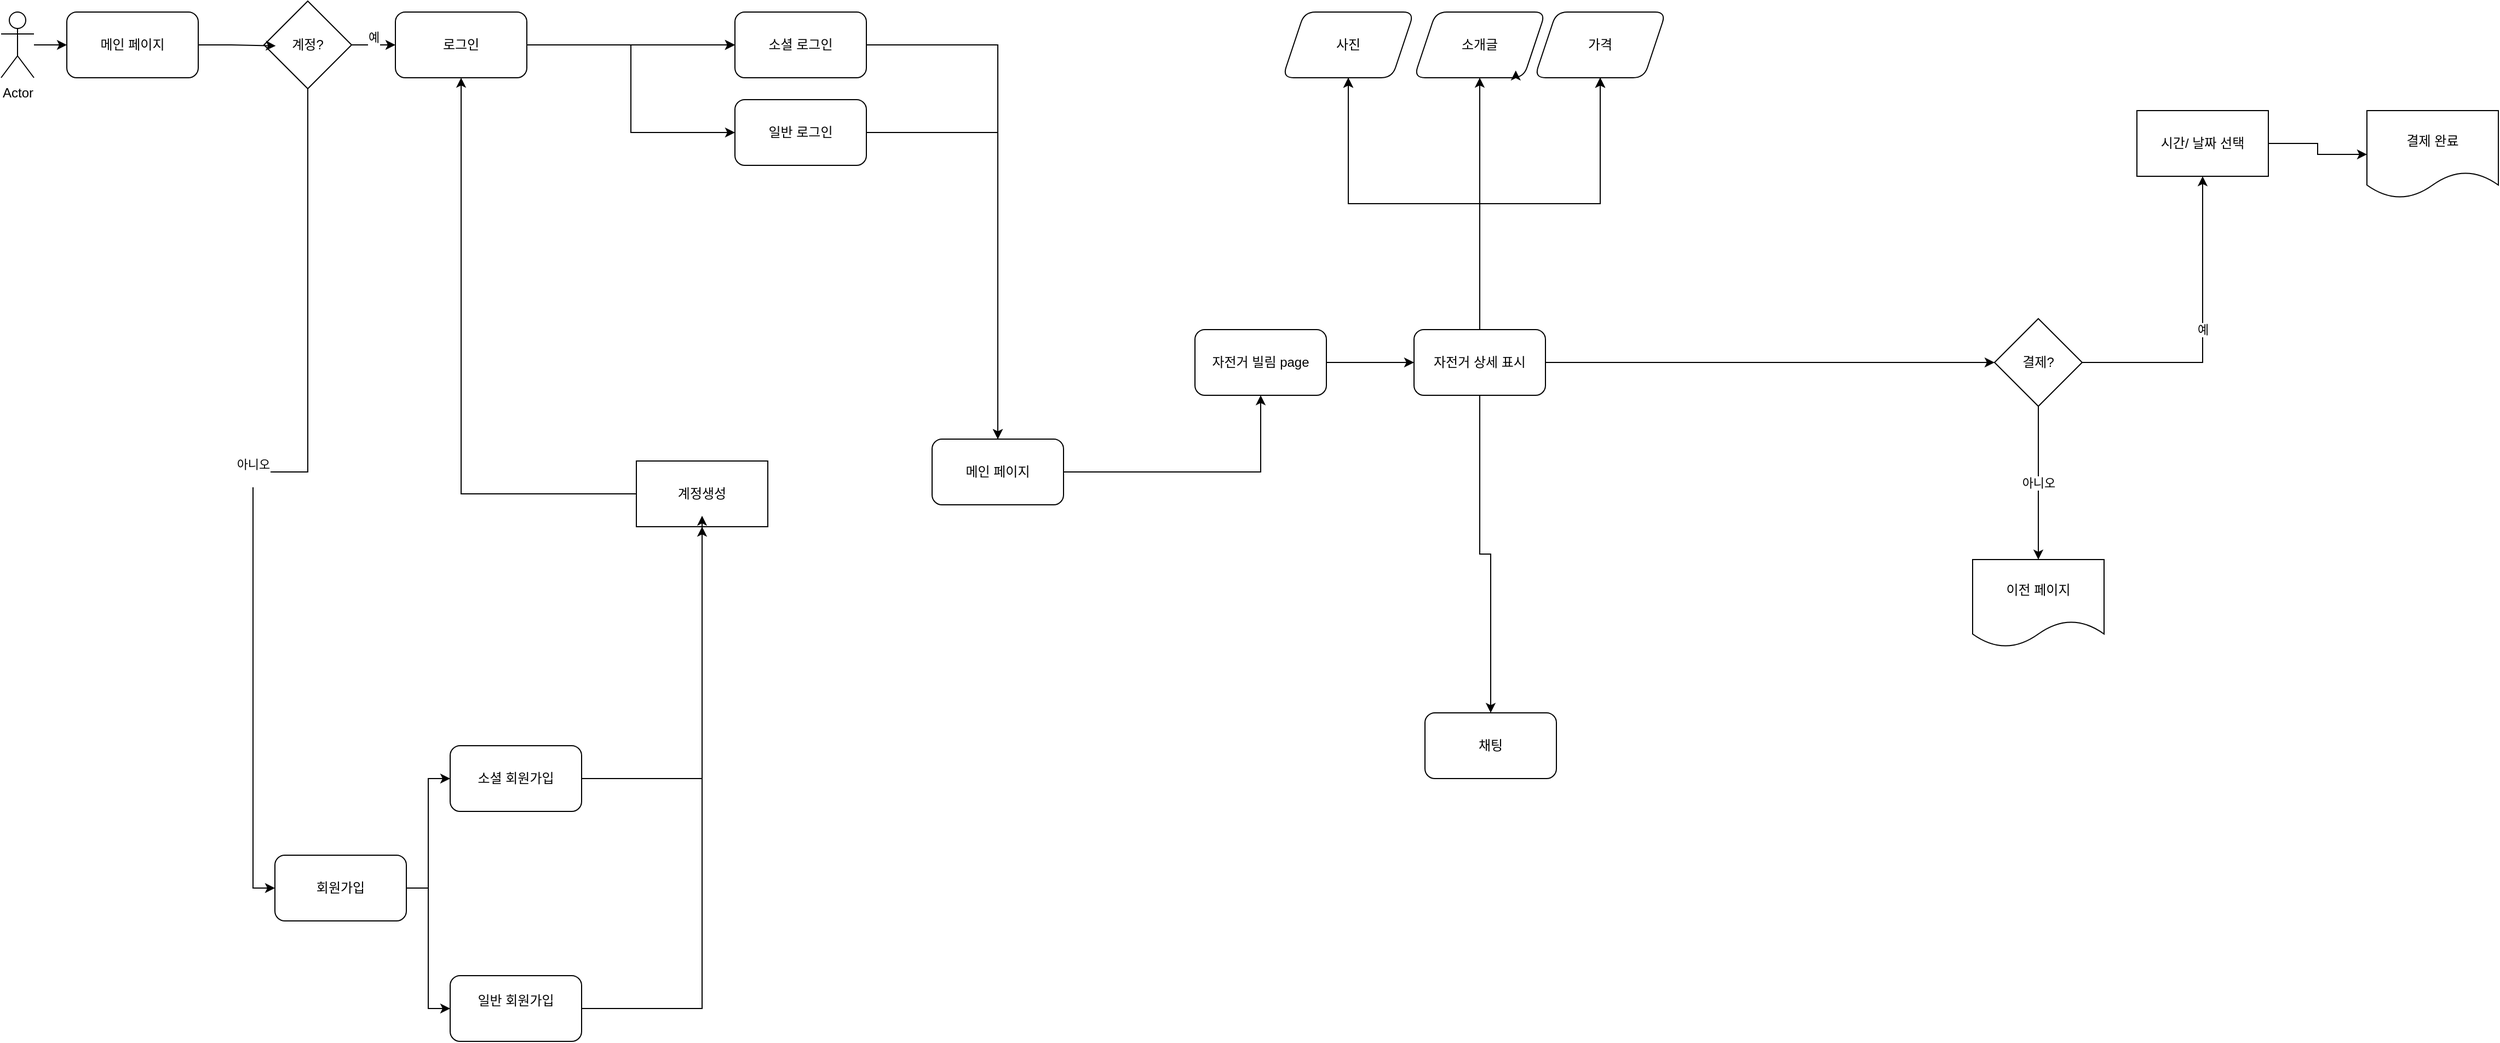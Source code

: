 <mxfile version="24.7.7">
  <diagram name="페이지-1" id="FCz4SXdJHhQecE2kZBdf">
    <mxGraphModel dx="1302" dy="717" grid="1" gridSize="10" guides="1" tooltips="1" connect="1" arrows="1" fold="1" page="1" pageScale="1" pageWidth="1169" pageHeight="827" math="0" shadow="0">
      <root>
        <mxCell id="0" />
        <mxCell id="1" parent="0" />
        <mxCell id="bTIZ41BqahUxiAJD2O8u-2" value="" style="edgeStyle=orthogonalEdgeStyle;rounded=0;orthogonalLoop=1;jettySize=auto;html=1;" edge="1" parent="1" source="M4VqLEH75E30nGxWT7uN-1" target="M4VqLEH75E30nGxWT7uN-21">
          <mxGeometry relative="1" as="geometry" />
        </mxCell>
        <mxCell id="M4VqLEH75E30nGxWT7uN-1" value="Actor" style="shape=umlActor;verticalLabelPosition=bottom;verticalAlign=top;html=1;outlineConnect=0;" parent="1" vertex="1">
          <mxGeometry x="10" y="40" width="30" height="60" as="geometry" />
        </mxCell>
        <mxCell id="M4VqLEH75E30nGxWT7uN-9" value="예&lt;div&gt;&lt;br&gt;&lt;/div&gt;" style="edgeStyle=orthogonalEdgeStyle;rounded=0;orthogonalLoop=1;jettySize=auto;html=1;exitX=1;exitY=0.5;exitDx=0;exitDy=0;" parent="1" source="M4VqLEH75E30nGxWT7uN-3" target="M4VqLEH75E30nGxWT7uN-8" edge="1">
          <mxGeometry relative="1" as="geometry" />
        </mxCell>
        <mxCell id="M4VqLEH75E30nGxWT7uN-12" value="아니오&lt;div&gt;&lt;br&gt;&lt;/div&gt;" style="edgeStyle=orthogonalEdgeStyle;rounded=0;orthogonalLoop=1;jettySize=auto;html=1;entryX=0;entryY=0.5;entryDx=0;entryDy=0;" parent="1" source="M4VqLEH75E30nGxWT7uN-3" target="M4VqLEH75E30nGxWT7uN-11" edge="1">
          <mxGeometry relative="1" as="geometry" />
        </mxCell>
        <mxCell id="M4VqLEH75E30nGxWT7uN-3" value="계정?" style="rhombus;whiteSpace=wrap;html=1;rounded=0;" parent="1" vertex="1">
          <mxGeometry x="250" y="30" width="80" height="80" as="geometry" />
        </mxCell>
        <mxCell id="M4VqLEH75E30nGxWT7uN-7" style="edgeStyle=orthogonalEdgeStyle;rounded=0;orthogonalLoop=1;jettySize=auto;html=1;entryX=0.134;entryY=0.511;entryDx=0;entryDy=0;entryPerimeter=0;" parent="1" source="M4VqLEH75E30nGxWT7uN-21" target="M4VqLEH75E30nGxWT7uN-3" edge="1">
          <mxGeometry relative="1" as="geometry" />
        </mxCell>
        <mxCell id="M4VqLEH75E30nGxWT7uN-16" value="" style="edgeStyle=orthogonalEdgeStyle;rounded=0;orthogonalLoop=1;jettySize=auto;html=1;" parent="1" source="M4VqLEH75E30nGxWT7uN-8" target="M4VqLEH75E30nGxWT7uN-15" edge="1">
          <mxGeometry relative="1" as="geometry" />
        </mxCell>
        <mxCell id="M4VqLEH75E30nGxWT7uN-17" value="" style="edgeStyle=orthogonalEdgeStyle;rounded=0;orthogonalLoop=1;jettySize=auto;html=1;" parent="1" source="M4VqLEH75E30nGxWT7uN-8" target="M4VqLEH75E30nGxWT7uN-15" edge="1">
          <mxGeometry relative="1" as="geometry" />
        </mxCell>
        <mxCell id="M4VqLEH75E30nGxWT7uN-19" style="edgeStyle=orthogonalEdgeStyle;rounded=0;orthogonalLoop=1;jettySize=auto;html=1;entryX=0;entryY=0.5;entryDx=0;entryDy=0;" parent="1" source="M4VqLEH75E30nGxWT7uN-8" target="M4VqLEH75E30nGxWT7uN-18" edge="1">
          <mxGeometry relative="1" as="geometry" />
        </mxCell>
        <mxCell id="M4VqLEH75E30nGxWT7uN-8" value="로그인" style="rounded=1;whiteSpace=wrap;html=1;" parent="1" vertex="1">
          <mxGeometry x="370" y="40" width="120" height="60" as="geometry" />
        </mxCell>
        <mxCell id="M4VqLEH75E30nGxWT7uN-27" style="edgeStyle=orthogonalEdgeStyle;rounded=0;orthogonalLoop=1;jettySize=auto;html=1;entryX=0;entryY=0.5;entryDx=0;entryDy=0;" parent="1" source="M4VqLEH75E30nGxWT7uN-11" target="M4VqLEH75E30nGxWT7uN-25" edge="1">
          <mxGeometry relative="1" as="geometry" />
        </mxCell>
        <mxCell id="bTIZ41BqahUxiAJD2O8u-11" style="edgeStyle=orthogonalEdgeStyle;rounded=0;orthogonalLoop=1;jettySize=auto;html=1;entryX=0;entryY=0.5;entryDx=0;entryDy=0;" edge="1" parent="1" source="M4VqLEH75E30nGxWT7uN-11" target="M4VqLEH75E30nGxWT7uN-23">
          <mxGeometry relative="1" as="geometry" />
        </mxCell>
        <mxCell id="M4VqLEH75E30nGxWT7uN-11" value="회원가입" style="rounded=1;whiteSpace=wrap;html=1;" parent="1" vertex="1">
          <mxGeometry x="260" y="810" width="120" height="60" as="geometry" />
        </mxCell>
        <mxCell id="M4VqLEH75E30nGxWT7uN-29" value="" style="edgeStyle=orthogonalEdgeStyle;rounded=0;orthogonalLoop=1;jettySize=auto;html=1;" parent="1" source="M4VqLEH75E30nGxWT7uN-15" target="M4VqLEH75E30nGxWT7uN-28" edge="1">
          <mxGeometry relative="1" as="geometry" />
        </mxCell>
        <mxCell id="M4VqLEH75E30nGxWT7uN-15" value="소셜 로그인" style="rounded=1;whiteSpace=wrap;html=1;" parent="1" vertex="1">
          <mxGeometry x="680" y="40" width="120" height="60" as="geometry" />
        </mxCell>
        <mxCell id="M4VqLEH75E30nGxWT7uN-18" value="일반 로그인" style="rounded=1;whiteSpace=wrap;html=1;" parent="1" vertex="1">
          <mxGeometry x="680" y="120" width="120" height="60" as="geometry" />
        </mxCell>
        <mxCell id="M4VqLEH75E30nGxWT7uN-21" value="메인 페이지" style="rounded=1;whiteSpace=wrap;html=1;" parent="1" vertex="1">
          <mxGeometry x="70" y="40" width="120" height="60" as="geometry" />
        </mxCell>
        <mxCell id="bTIZ41BqahUxiAJD2O8u-13" style="edgeStyle=orthogonalEdgeStyle;rounded=0;orthogonalLoop=1;jettySize=auto;html=1;" edge="1" parent="1" source="M4VqLEH75E30nGxWT7uN-23" target="bTIZ41BqahUxiAJD2O8u-8">
          <mxGeometry relative="1" as="geometry" />
        </mxCell>
        <mxCell id="M4VqLEH75E30nGxWT7uN-23" value="소셜 회원가입" style="rounded=1;whiteSpace=wrap;html=1;" parent="1" vertex="1">
          <mxGeometry x="420" y="710" width="120" height="60" as="geometry" />
        </mxCell>
        <mxCell id="M4VqLEH75E30nGxWT7uN-25" value="일반 회원가입&lt;div&gt;&lt;br&gt;&lt;/div&gt;" style="rounded=1;whiteSpace=wrap;html=1;" parent="1" vertex="1">
          <mxGeometry x="420" y="920" width="120" height="60" as="geometry" />
        </mxCell>
        <mxCell id="M4VqLEH75E30nGxWT7uN-35" value="" style="edgeStyle=orthogonalEdgeStyle;rounded=0;orthogonalLoop=1;jettySize=auto;html=1;" parent="1" source="M4VqLEH75E30nGxWT7uN-28" target="M4VqLEH75E30nGxWT7uN-34" edge="1">
          <mxGeometry relative="1" as="geometry" />
        </mxCell>
        <mxCell id="M4VqLEH75E30nGxWT7uN-28" value="메인 페이지" style="rounded=1;whiteSpace=wrap;html=1;" parent="1" vertex="1">
          <mxGeometry x="860" y="430" width="120" height="60" as="geometry" />
        </mxCell>
        <mxCell id="M4VqLEH75E30nGxWT7uN-31" style="edgeStyle=orthogonalEdgeStyle;rounded=0;orthogonalLoop=1;jettySize=auto;html=1;" parent="1" source="M4VqLEH75E30nGxWT7uN-18" target="M4VqLEH75E30nGxWT7uN-28" edge="1">
          <mxGeometry relative="1" as="geometry">
            <mxPoint x="860" y="111.54" as="sourcePoint" />
            <mxPoint x="992.64" y="270.0" as="targetPoint" />
          </mxGeometry>
        </mxCell>
        <mxCell id="M4VqLEH75E30nGxWT7uN-37" value="" style="edgeStyle=orthogonalEdgeStyle;rounded=0;orthogonalLoop=1;jettySize=auto;html=1;" parent="1" source="M4VqLEH75E30nGxWT7uN-34" target="M4VqLEH75E30nGxWT7uN-36" edge="1">
          <mxGeometry relative="1" as="geometry" />
        </mxCell>
        <mxCell id="M4VqLEH75E30nGxWT7uN-34" value="자전거 빌림 page" style="rounded=1;whiteSpace=wrap;html=1;" parent="1" vertex="1">
          <mxGeometry x="1100" y="330" width="120" height="60" as="geometry" />
        </mxCell>
        <mxCell id="M4VqLEH75E30nGxWT7uN-39" value="" style="edgeStyle=orthogonalEdgeStyle;rounded=0;orthogonalLoop=1;jettySize=auto;html=1;" parent="1" source="M4VqLEH75E30nGxWT7uN-36" target="M4VqLEH75E30nGxWT7uN-38" edge="1">
          <mxGeometry relative="1" as="geometry" />
        </mxCell>
        <mxCell id="M4VqLEH75E30nGxWT7uN-44" style="edgeStyle=orthogonalEdgeStyle;rounded=0;orthogonalLoop=1;jettySize=auto;html=1;" parent="1" source="M4VqLEH75E30nGxWT7uN-36" target="M4VqLEH75E30nGxWT7uN-42" edge="1">
          <mxGeometry relative="1" as="geometry" />
        </mxCell>
        <mxCell id="M4VqLEH75E30nGxWT7uN-46" style="edgeStyle=orthogonalEdgeStyle;rounded=0;orthogonalLoop=1;jettySize=auto;html=1;" parent="1" source="M4VqLEH75E30nGxWT7uN-36" target="M4VqLEH75E30nGxWT7uN-45" edge="1">
          <mxGeometry relative="1" as="geometry" />
        </mxCell>
        <mxCell id="M4VqLEH75E30nGxWT7uN-52" style="edgeStyle=orthogonalEdgeStyle;rounded=0;orthogonalLoop=1;jettySize=auto;html=1;" parent="1" source="M4VqLEH75E30nGxWT7uN-36" target="M4VqLEH75E30nGxWT7uN-51" edge="1">
          <mxGeometry relative="1" as="geometry" />
        </mxCell>
        <mxCell id="M4VqLEH75E30nGxWT7uN-58" style="edgeStyle=orthogonalEdgeStyle;rounded=0;orthogonalLoop=1;jettySize=auto;html=1;" parent="1" source="M4VqLEH75E30nGxWT7uN-36" target="M4VqLEH75E30nGxWT7uN-42" edge="1">
          <mxGeometry relative="1" as="geometry" />
        </mxCell>
        <mxCell id="M4VqLEH75E30nGxWT7uN-60" style="edgeStyle=orthogonalEdgeStyle;rounded=0;orthogonalLoop=1;jettySize=auto;html=1;" parent="1" source="M4VqLEH75E30nGxWT7uN-36" target="M4VqLEH75E30nGxWT7uN-38" edge="1">
          <mxGeometry relative="1" as="geometry" />
        </mxCell>
        <mxCell id="M4VqLEH75E30nGxWT7uN-61" style="edgeStyle=orthogonalEdgeStyle;rounded=0;orthogonalLoop=1;jettySize=auto;html=1;" parent="1" source="M4VqLEH75E30nGxWT7uN-36" target="M4VqLEH75E30nGxWT7uN-40" edge="1">
          <mxGeometry relative="1" as="geometry" />
        </mxCell>
        <mxCell id="M4VqLEH75E30nGxWT7uN-36" value="자전거 상세 표시" style="rounded=1;whiteSpace=wrap;html=1;" parent="1" vertex="1">
          <mxGeometry x="1300" y="330" width="120" height="60" as="geometry" />
        </mxCell>
        <mxCell id="M4VqLEH75E30nGxWT7uN-38" value="&lt;div&gt;사진&lt;/div&gt;" style="shape=parallelogram;perimeter=parallelogramPerimeter;whiteSpace=wrap;html=1;fixedSize=1;rounded=1;" parent="1" vertex="1">
          <mxGeometry x="1180" y="40" width="120" height="60" as="geometry" />
        </mxCell>
        <mxCell id="M4VqLEH75E30nGxWT7uN-40" value="&lt;div&gt;소개글&lt;/div&gt;" style="shape=parallelogram;perimeter=parallelogramPerimeter;whiteSpace=wrap;html=1;fixedSize=1;rounded=1;" parent="1" vertex="1">
          <mxGeometry x="1300" y="40" width="120" height="60" as="geometry" />
        </mxCell>
        <mxCell id="M4VqLEH75E30nGxWT7uN-41" style="edgeStyle=orthogonalEdgeStyle;rounded=0;orthogonalLoop=1;jettySize=auto;html=1;exitX=0.75;exitY=1;exitDx=0;exitDy=0;entryX=0.774;entryY=0.89;entryDx=0;entryDy=0;entryPerimeter=0;" parent="1" source="M4VqLEH75E30nGxWT7uN-40" target="M4VqLEH75E30nGxWT7uN-40" edge="1">
          <mxGeometry relative="1" as="geometry" />
        </mxCell>
        <mxCell id="M4VqLEH75E30nGxWT7uN-48" value="예" style="edgeStyle=orthogonalEdgeStyle;rounded=0;orthogonalLoop=1;jettySize=auto;html=1;" parent="1" source="M4VqLEH75E30nGxWT7uN-45" target="M4VqLEH75E30nGxWT7uN-47" edge="1">
          <mxGeometry relative="1" as="geometry" />
        </mxCell>
        <mxCell id="M4VqLEH75E30nGxWT7uN-50" value="아니오" style="edgeStyle=orthogonalEdgeStyle;rounded=0;orthogonalLoop=1;jettySize=auto;html=1;" parent="1" source="M4VqLEH75E30nGxWT7uN-45" target="M4VqLEH75E30nGxWT7uN-57" edge="1">
          <mxGeometry relative="1" as="geometry">
            <mxPoint x="1870" y="530" as="targetPoint" />
          </mxGeometry>
        </mxCell>
        <mxCell id="M4VqLEH75E30nGxWT7uN-45" value="결제?" style="rhombus;whiteSpace=wrap;html=1;" parent="1" vertex="1">
          <mxGeometry x="1830" y="320" width="80" height="80" as="geometry" />
        </mxCell>
        <mxCell id="M4VqLEH75E30nGxWT7uN-54" value="" style="edgeStyle=orthogonalEdgeStyle;rounded=0;orthogonalLoop=1;jettySize=auto;html=1;" parent="1" source="M4VqLEH75E30nGxWT7uN-47" target="M4VqLEH75E30nGxWT7uN-56" edge="1">
          <mxGeometry relative="1" as="geometry">
            <mxPoint x="2160" y="160" as="targetPoint" />
          </mxGeometry>
        </mxCell>
        <mxCell id="M4VqLEH75E30nGxWT7uN-47" value="시간/ 날짜 선택" style="whiteSpace=wrap;html=1;" parent="1" vertex="1">
          <mxGeometry x="1960" y="130" width="120" height="60" as="geometry" />
        </mxCell>
        <mxCell id="M4VqLEH75E30nGxWT7uN-51" value="채팅" style="rounded=1;whiteSpace=wrap;html=1;" parent="1" vertex="1">
          <mxGeometry x="1310" y="680" width="120" height="60" as="geometry" />
        </mxCell>
        <mxCell id="M4VqLEH75E30nGxWT7uN-56" value="결제 완료" style="shape=document;whiteSpace=wrap;html=1;boundedLbl=1;" parent="1" vertex="1">
          <mxGeometry x="2170" y="130" width="120" height="80" as="geometry" />
        </mxCell>
        <mxCell id="M4VqLEH75E30nGxWT7uN-57" value="이전 페이지" style="shape=document;whiteSpace=wrap;html=1;boundedLbl=1;" parent="1" vertex="1">
          <mxGeometry x="1810" y="540" width="120" height="80" as="geometry" />
        </mxCell>
        <mxCell id="M4VqLEH75E30nGxWT7uN-59" value="" style="edgeStyle=orthogonalEdgeStyle;rounded=0;orthogonalLoop=1;jettySize=auto;html=1;" parent="1" source="M4VqLEH75E30nGxWT7uN-36" target="M4VqLEH75E30nGxWT7uN-42" edge="1">
          <mxGeometry relative="1" as="geometry">
            <mxPoint x="1370" y="330" as="sourcePoint" />
            <mxPoint x="1490" y="180" as="targetPoint" />
          </mxGeometry>
        </mxCell>
        <mxCell id="M4VqLEH75E30nGxWT7uN-42" value="&lt;div&gt;가격&lt;/div&gt;" style="shape=parallelogram;perimeter=parallelogramPerimeter;whiteSpace=wrap;html=1;fixedSize=1;rounded=1;" parent="1" vertex="1">
          <mxGeometry x="1410" y="40" width="120" height="60" as="geometry" />
        </mxCell>
        <mxCell id="bTIZ41BqahUxiAJD2O8u-10" style="edgeStyle=orthogonalEdgeStyle;rounded=0;orthogonalLoop=1;jettySize=auto;html=1;" edge="1" parent="1" source="bTIZ41BqahUxiAJD2O8u-8" target="M4VqLEH75E30nGxWT7uN-8">
          <mxGeometry relative="1" as="geometry" />
        </mxCell>
        <mxCell id="bTIZ41BqahUxiAJD2O8u-8" value="계정생성" style="rounded=0;whiteSpace=wrap;html=1;" vertex="1" parent="1">
          <mxGeometry x="590" y="450" width="120" height="60" as="geometry" />
        </mxCell>
        <mxCell id="bTIZ41BqahUxiAJD2O8u-14" style="edgeStyle=orthogonalEdgeStyle;rounded=0;orthogonalLoop=1;jettySize=auto;html=1;entryX=0.5;entryY=0.833;entryDx=0;entryDy=0;entryPerimeter=0;" edge="1" parent="1" source="M4VqLEH75E30nGxWT7uN-25" target="bTIZ41BqahUxiAJD2O8u-8">
          <mxGeometry relative="1" as="geometry" />
        </mxCell>
      </root>
    </mxGraphModel>
  </diagram>
</mxfile>
